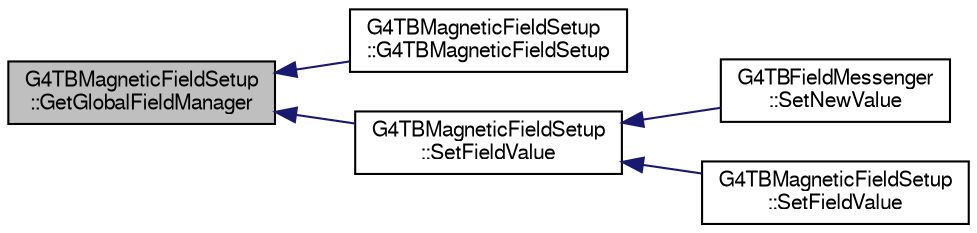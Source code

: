 digraph "G4TBMagneticFieldSetup::GetGlobalFieldManager"
{
  bgcolor="transparent";
  edge [fontname="FreeSans",fontsize="10",labelfontname="FreeSans",labelfontsize="10"];
  node [fontname="FreeSans",fontsize="10",shape=record];
  rankdir="LR";
  Node1 [label="G4TBMagneticFieldSetup\l::GetGlobalFieldManager",height=0.2,width=0.4,color="black", fillcolor="grey75", style="filled" fontcolor="black"];
  Node1 -> Node2 [dir="back",color="midnightblue",fontsize="10",style="solid",fontname="FreeSans"];
  Node2 [label="G4TBMagneticFieldSetup\l::G4TBMagneticFieldSetup",height=0.2,width=0.4,color="black",URL="$d4/d2e/classG4TBMagneticFieldSetup.html#a219f4c199df5731549942737857ae65f"];
  Node1 -> Node3 [dir="back",color="midnightblue",fontsize="10",style="solid",fontname="FreeSans"];
  Node3 [label="G4TBMagneticFieldSetup\l::SetFieldValue",height=0.2,width=0.4,color="black",URL="$d4/d2e/classG4TBMagneticFieldSetup.html#a103bf25af906e5e94f05946cbcbed9f1"];
  Node3 -> Node4 [dir="back",color="midnightblue",fontsize="10",style="solid",fontname="FreeSans"];
  Node4 [label="G4TBFieldMessenger\l::SetNewValue",height=0.2,width=0.4,color="black",URL="$df/d05/classG4TBFieldMessenger.html#a19d728472bcdc59229624f09ca650831"];
  Node3 -> Node5 [dir="back",color="midnightblue",fontsize="10",style="solid",fontname="FreeSans"];
  Node5 [label="G4TBMagneticFieldSetup\l::SetFieldValue",height=0.2,width=0.4,color="black",URL="$d4/d2e/classG4TBMagneticFieldSetup.html#abf019706c03b5ada7a0e02b54cf4b2f0"];
}
